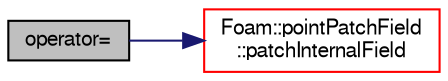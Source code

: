 digraph "operator="
{
  bgcolor="transparent";
  edge [fontname="FreeSans",fontsize="10",labelfontname="FreeSans",labelfontsize="10"];
  node [fontname="FreeSans",fontsize="10",shape=record];
  rankdir="LR";
  Node1 [label="operator=",height=0.2,width=0.4,color="black", fillcolor="grey75", style="filled" fontcolor="black"];
  Node1 -> Node2 [color="midnightblue",fontsize="10",style="solid",fontname="FreeSans"];
  Node2 [label="Foam::pointPatchField\l::patchInternalField",height=0.2,width=0.4,color="red",URL="$a01838.html#a55f0207e7ce4f6665c34901bb01c6439",tooltip="Return field created from appropriate internal field values. "];
}
